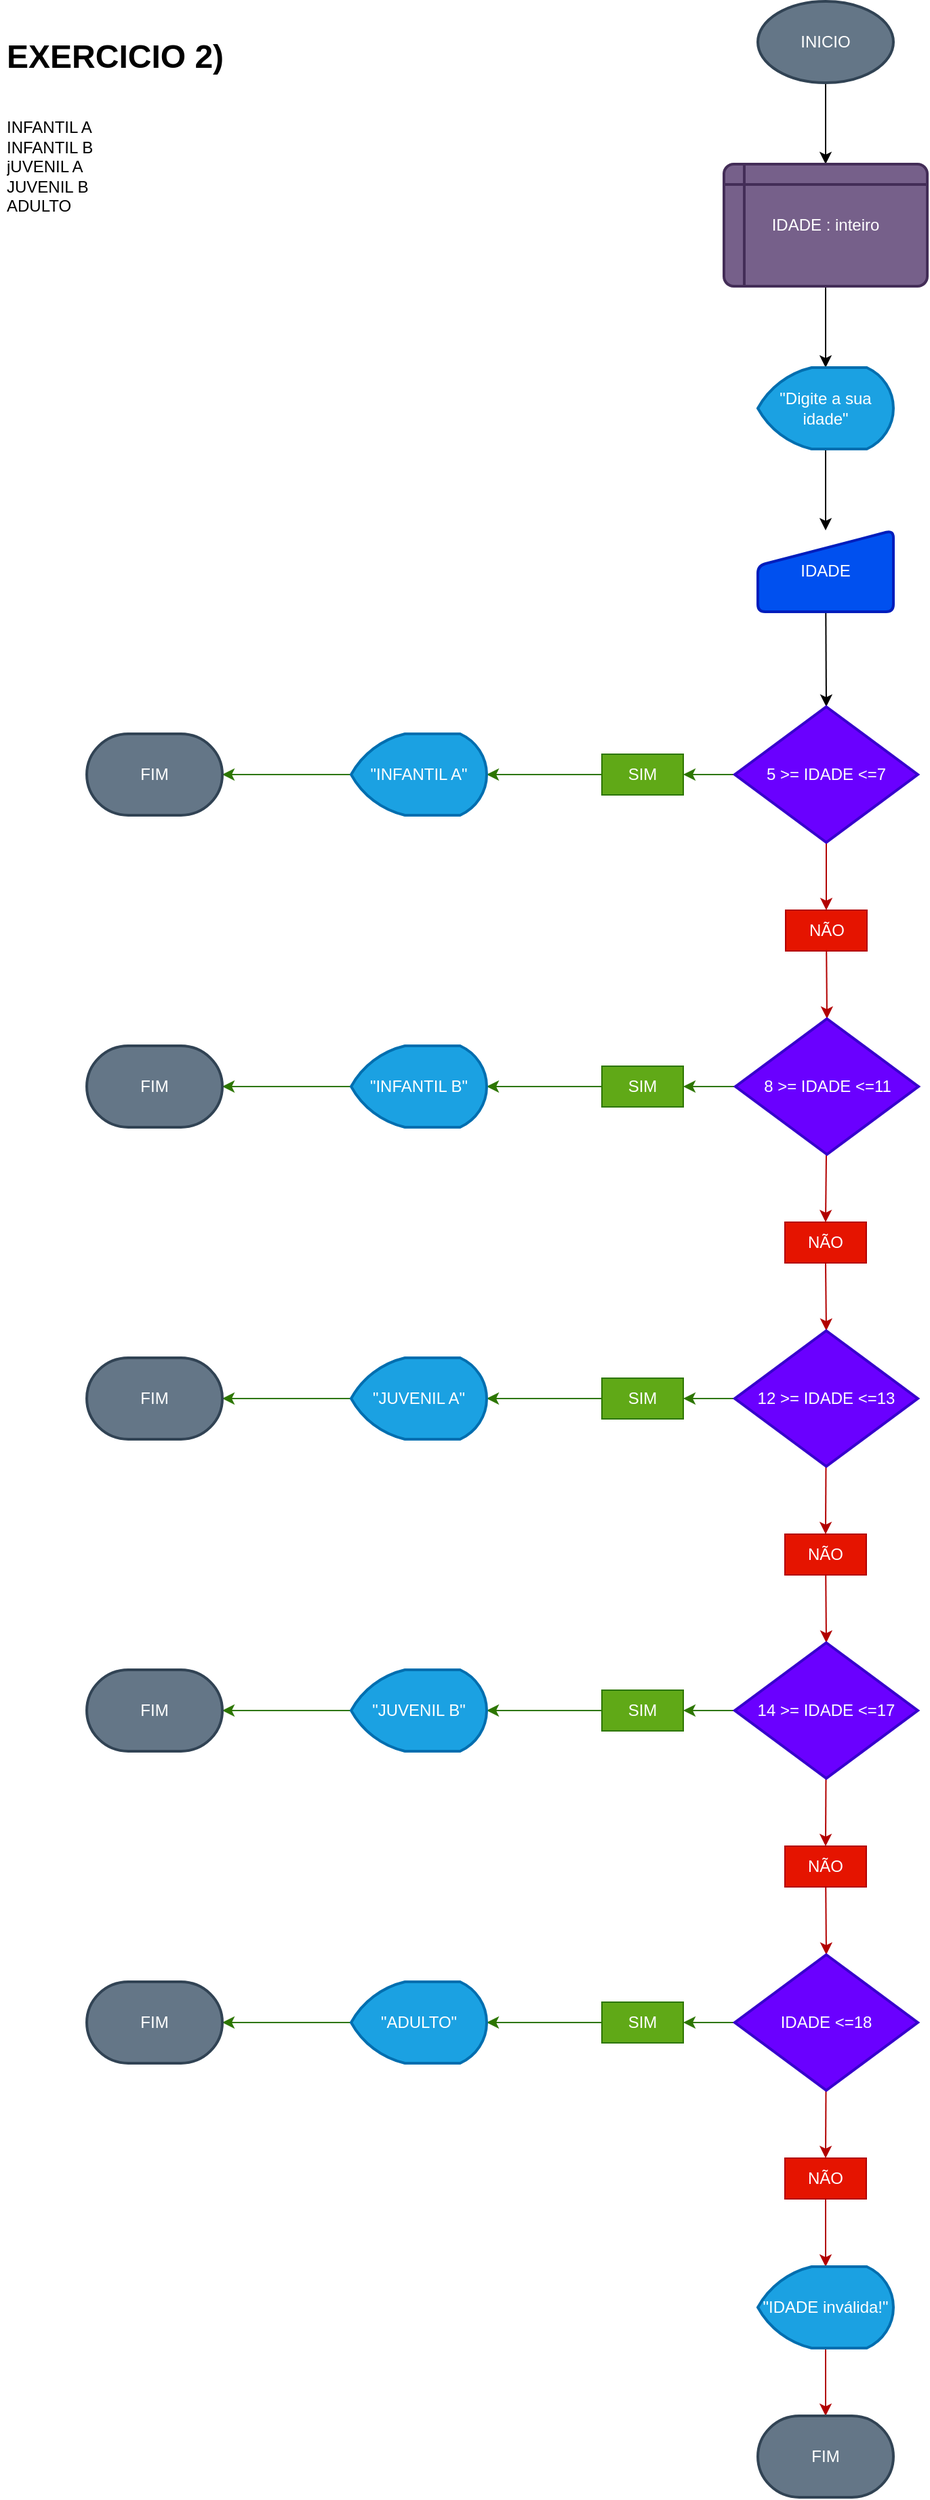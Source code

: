 <mxfile>
    <diagram id="Sakjd_3PSIMFXsBL4whX" name="Page-1">
        <mxGraphModel dx="1579" dy="1186" grid="1" gridSize="10" guides="1" tooltips="1" connect="1" arrows="1" fold="1" page="1" pageScale="1" pageWidth="850" pageHeight="1100" math="0" shadow="0">
            <root>
                <mxCell id="0"/>
                <mxCell id="1" parent="0"/>
                <mxCell id="13" value="" style="edgeStyle=none;html=1;" edge="1" parent="1" source="14" target="3">
                    <mxGeometry relative="1" as="geometry">
                        <mxPoint x="639" y="80" as="sourcePoint"/>
                    </mxGeometry>
                </mxCell>
                <mxCell id="43" style="edgeStyle=none;html=1;entryX=0.5;entryY=0;entryDx=0;entryDy=0;entryPerimeter=0;" edge="1" parent="1" source="3" target="5">
                    <mxGeometry relative="1" as="geometry"/>
                </mxCell>
                <mxCell id="3" value="IDADE : inteiro" style="shape=internalStorage;whiteSpace=wrap;html=1;dx=15;dy=15;rounded=1;arcSize=8;strokeWidth=2;fillColor=#76608a;fontColor=#ffffff;strokeColor=#432D57;" vertex="1" parent="1">
                    <mxGeometry x="564" y="140" width="150" height="90" as="geometry"/>
                </mxCell>
                <mxCell id="4" value="&lt;h1&gt;EXERCICIO 2)&lt;/h1&gt;&lt;div&gt;&lt;br&gt;&lt;/div&gt;&lt;div&gt;INFANTIL A&lt;/div&gt;&lt;div&gt;INFANTIL B&lt;/div&gt;&lt;div&gt;jUVENIL A&lt;/div&gt;&lt;div&gt;JUVENIL B&lt;/div&gt;&lt;div&gt;ADULTO&lt;/div&gt;" style="text;html=1;strokeColor=none;fillColor=none;spacing=5;spacingTop=-20;whiteSpace=wrap;overflow=hidden;rounded=0;" vertex="1" parent="1">
                    <mxGeometry x="30" y="41" width="190" height="140" as="geometry"/>
                </mxCell>
                <mxCell id="44" style="edgeStyle=none;html=1;" edge="1" parent="1" source="5">
                    <mxGeometry relative="1" as="geometry">
                        <mxPoint x="639" y="410" as="targetPoint"/>
                    </mxGeometry>
                </mxCell>
                <mxCell id="5" value="&quot;Digite a sua idade&quot;" style="strokeWidth=2;html=1;shape=mxgraph.flowchart.display;whiteSpace=wrap;fillColor=#1ba1e2;fontColor=#ffffff;strokeColor=#006EAF;" vertex="1" parent="1">
                    <mxGeometry x="589" y="290" width="100" height="60" as="geometry"/>
                </mxCell>
                <mxCell id="45" style="edgeStyle=none;html=1;entryX=0.5;entryY=0;entryDx=0;entryDy=0;entryPerimeter=0;" edge="1" parent="1" source="6" target="7">
                    <mxGeometry relative="1" as="geometry"/>
                </mxCell>
                <mxCell id="6" value="IDADE" style="html=1;strokeWidth=2;shape=manualInput;whiteSpace=wrap;rounded=1;size=26;arcSize=11;fillColor=#0050ef;fontColor=#ffffff;strokeColor=#001DBC;" vertex="1" parent="1">
                    <mxGeometry x="589" y="410" width="100" height="60" as="geometry"/>
                </mxCell>
                <mxCell id="46" style="edgeStyle=none;html=1;fillColor=#60a917;strokeColor=#2D7600;" edge="1" parent="1" source="7" target="9">
                    <mxGeometry relative="1" as="geometry"/>
                </mxCell>
                <mxCell id="49" style="edgeStyle=none;html=1;entryX=0.5;entryY=0;entryDx=0;entryDy=0;fillColor=#e51400;strokeColor=#B20000;" edge="1" parent="1" source="7" target="10">
                    <mxGeometry relative="1" as="geometry"/>
                </mxCell>
                <mxCell id="7" value="5 &amp;gt;= IDADE &amp;lt;=7" style="strokeWidth=2;html=1;shape=mxgraph.flowchart.decision;whiteSpace=wrap;fillColor=#6a00ff;fontColor=#ffffff;strokeColor=#3700CC;" vertex="1" parent="1">
                    <mxGeometry x="572" y="540" width="135" height="100" as="geometry"/>
                </mxCell>
                <mxCell id="47" style="edgeStyle=none;html=1;entryX=1;entryY=0.5;entryDx=0;entryDy=0;entryPerimeter=0;fillColor=#60a917;strokeColor=#2D7600;" edge="1" parent="1" source="9" target="12">
                    <mxGeometry relative="1" as="geometry"/>
                </mxCell>
                <mxCell id="9" value="SIM" style="text;html=1;strokeColor=#2D7600;fillColor=#60a917;align=center;verticalAlign=middle;whiteSpace=wrap;rounded=0;fontColor=#ffffff;" vertex="1" parent="1">
                    <mxGeometry x="474" y="575" width="60" height="30" as="geometry"/>
                </mxCell>
                <mxCell id="50" style="edgeStyle=none;html=1;entryX=0.5;entryY=0;entryDx=0;entryDy=0;entryPerimeter=0;fillColor=#e51400;strokeColor=#B20000;" edge="1" parent="1" source="10" target="17">
                    <mxGeometry relative="1" as="geometry"/>
                </mxCell>
                <mxCell id="10" value="NÃO" style="text;html=1;strokeColor=#B20000;fillColor=#e51400;align=center;verticalAlign=middle;whiteSpace=wrap;rounded=0;fontColor=#ffffff;" vertex="1" parent="1">
                    <mxGeometry x="609.5" y="690" width="60" height="30" as="geometry"/>
                </mxCell>
                <mxCell id="48" style="edgeStyle=none;html=1;entryX=1;entryY=0.5;entryDx=0;entryDy=0;entryPerimeter=0;fillColor=#60a917;strokeColor=#2D7600;" edge="1" parent="1" source="12" target="15">
                    <mxGeometry relative="1" as="geometry"/>
                </mxCell>
                <mxCell id="12" value="&quot;INFANTIL A&quot;" style="strokeWidth=2;html=1;shape=mxgraph.flowchart.display;whiteSpace=wrap;fillColor=#1ba1e2;fontColor=#ffffff;strokeColor=#006EAF;" vertex="1" parent="1">
                    <mxGeometry x="289" y="560" width="100" height="60" as="geometry"/>
                </mxCell>
                <mxCell id="14" value="INICIO" style="strokeWidth=2;html=1;shape=mxgraph.flowchart.start_1;whiteSpace=wrap;fillColor=#647687;fontColor=#ffffff;strokeColor=#314354;" vertex="1" parent="1">
                    <mxGeometry x="589" y="20" width="100" height="60" as="geometry"/>
                </mxCell>
                <mxCell id="15" value="FIM" style="strokeWidth=2;html=1;shape=mxgraph.flowchart.terminator;whiteSpace=wrap;fillColor=#647687;fontColor=#ffffff;strokeColor=#314354;" vertex="1" parent="1">
                    <mxGeometry x="94" y="560" width="100" height="60" as="geometry"/>
                </mxCell>
                <mxCell id="51" style="edgeStyle=none;html=1;entryX=1;entryY=0.5;entryDx=0;entryDy=0;fillColor=#60a917;strokeColor=#2D7600;" edge="1" parent="1" source="17" target="18">
                    <mxGeometry relative="1" as="geometry"/>
                </mxCell>
                <mxCell id="54" style="edgeStyle=none;html=1;entryX=0.5;entryY=0;entryDx=0;entryDy=0;fillColor=#e51400;strokeColor=#B20000;" edge="1" parent="1" source="17" target="21">
                    <mxGeometry relative="1" as="geometry"/>
                </mxCell>
                <mxCell id="17" value="8 &amp;gt;= IDADE &amp;lt;=11" style="strokeWidth=2;html=1;shape=mxgraph.flowchart.decision;whiteSpace=wrap;fillColor=#6a00ff;fontColor=#ffffff;strokeColor=#3700CC;" vertex="1" parent="1">
                    <mxGeometry x="572.5" y="770" width="135" height="100" as="geometry"/>
                </mxCell>
                <mxCell id="52" style="edgeStyle=none;html=1;exitX=0;exitY=0.5;exitDx=0;exitDy=0;entryX=1;entryY=0.5;entryDx=0;entryDy=0;entryPerimeter=0;fillColor=#60a917;strokeColor=#2D7600;" edge="1" parent="1" source="18" target="19">
                    <mxGeometry relative="1" as="geometry"/>
                </mxCell>
                <mxCell id="18" value="SIM" style="text;html=1;strokeColor=#2D7600;fillColor=#60a917;align=center;verticalAlign=middle;whiteSpace=wrap;rounded=0;fontColor=#ffffff;" vertex="1" parent="1">
                    <mxGeometry x="474" y="805" width="60" height="30" as="geometry"/>
                </mxCell>
                <mxCell id="53" style="edgeStyle=none;html=1;entryX=1;entryY=0.5;entryDx=0;entryDy=0;entryPerimeter=0;fillColor=#60a917;strokeColor=#2D7600;" edge="1" parent="1" source="19" target="20">
                    <mxGeometry relative="1" as="geometry"/>
                </mxCell>
                <mxCell id="19" value="&quot;INFANTIL B&quot;" style="strokeWidth=2;html=1;shape=mxgraph.flowchart.display;whiteSpace=wrap;fillColor=#1ba1e2;fontColor=#ffffff;strokeColor=#006EAF;" vertex="1" parent="1">
                    <mxGeometry x="289" y="790" width="100" height="60" as="geometry"/>
                </mxCell>
                <mxCell id="20" value="FIM" style="strokeWidth=2;html=1;shape=mxgraph.flowchart.terminator;whiteSpace=wrap;fillColor=#647687;fontColor=#ffffff;strokeColor=#314354;" vertex="1" parent="1">
                    <mxGeometry x="94" y="790" width="100" height="60" as="geometry"/>
                </mxCell>
                <mxCell id="55" style="edgeStyle=none;html=1;exitX=0.5;exitY=1;exitDx=0;exitDy=0;entryX=0.5;entryY=0;entryDx=0;entryDy=0;entryPerimeter=0;fillColor=#e51400;strokeColor=#B20000;" edge="1" parent="1" source="21" target="27">
                    <mxGeometry relative="1" as="geometry"/>
                </mxCell>
                <mxCell id="21" value="NÃO" style="text;html=1;strokeColor=#B20000;fillColor=#e51400;align=center;verticalAlign=middle;whiteSpace=wrap;rounded=0;fontColor=#ffffff;" vertex="1" parent="1">
                    <mxGeometry x="609" y="920" width="60" height="30" as="geometry"/>
                </mxCell>
                <mxCell id="56" style="edgeStyle=none;html=1;entryX=1;entryY=0.5;entryDx=0;entryDy=0;fillColor=#60a917;strokeColor=#2D7600;" edge="1" parent="1" source="27" target="28">
                    <mxGeometry relative="1" as="geometry"/>
                </mxCell>
                <mxCell id="59" style="edgeStyle=none;html=1;entryX=0.5;entryY=0;entryDx=0;entryDy=0;fillColor=#e51400;strokeColor=#B20000;" edge="1" parent="1" source="27" target="31">
                    <mxGeometry relative="1" as="geometry"/>
                </mxCell>
                <mxCell id="27" value="12 &amp;gt;= IDADE &amp;lt;=13" style="strokeWidth=2;html=1;shape=mxgraph.flowchart.decision;whiteSpace=wrap;fillColor=#6a00ff;fontColor=#ffffff;strokeColor=#3700CC;" vertex="1" parent="1">
                    <mxGeometry x="572" y="1000" width="135" height="100" as="geometry"/>
                </mxCell>
                <mxCell id="57" style="edgeStyle=none;html=1;entryX=1;entryY=0.5;entryDx=0;entryDy=0;entryPerimeter=0;fillColor=#60a917;strokeColor=#2D7600;" edge="1" parent="1" source="28" target="29">
                    <mxGeometry relative="1" as="geometry"/>
                </mxCell>
                <mxCell id="28" value="SIM" style="text;html=1;strokeColor=#2D7600;fillColor=#60a917;align=center;verticalAlign=middle;whiteSpace=wrap;rounded=0;fontColor=#ffffff;" vertex="1" parent="1">
                    <mxGeometry x="474" y="1035" width="60" height="30" as="geometry"/>
                </mxCell>
                <mxCell id="58" style="edgeStyle=none;html=1;entryX=1;entryY=0.5;entryDx=0;entryDy=0;entryPerimeter=0;fillColor=#60a917;strokeColor=#2D7600;" edge="1" parent="1" source="29" target="30">
                    <mxGeometry relative="1" as="geometry"/>
                </mxCell>
                <mxCell id="29" value="&quot;JUVENIL A&quot;" style="strokeWidth=2;html=1;shape=mxgraph.flowchart.display;whiteSpace=wrap;fillColor=#1ba1e2;fontColor=#ffffff;strokeColor=#006EAF;" vertex="1" parent="1">
                    <mxGeometry x="289" y="1020" width="100" height="60" as="geometry"/>
                </mxCell>
                <mxCell id="30" value="FIM" style="strokeWidth=2;html=1;shape=mxgraph.flowchart.terminator;whiteSpace=wrap;fillColor=#647687;fontColor=#ffffff;strokeColor=#314354;" vertex="1" parent="1">
                    <mxGeometry x="94" y="1020" width="100" height="60" as="geometry"/>
                </mxCell>
                <mxCell id="60" style="edgeStyle=none;html=1;entryX=0.5;entryY=0;entryDx=0;entryDy=0;entryPerimeter=0;fillColor=#e51400;strokeColor=#B20000;" edge="1" parent="1" source="31" target="32">
                    <mxGeometry relative="1" as="geometry"/>
                </mxCell>
                <mxCell id="31" value="NÃO" style="text;html=1;strokeColor=#B20000;fillColor=#e51400;align=center;verticalAlign=middle;whiteSpace=wrap;rounded=0;fontColor=#ffffff;" vertex="1" parent="1">
                    <mxGeometry x="609" y="1150" width="60" height="30" as="geometry"/>
                </mxCell>
                <mxCell id="61" style="edgeStyle=none;html=1;entryX=1;entryY=0.5;entryDx=0;entryDy=0;fillColor=#60a917;strokeColor=#2D7600;" edge="1" parent="1" source="32" target="33">
                    <mxGeometry relative="1" as="geometry"/>
                </mxCell>
                <mxCell id="64" style="edgeStyle=none;html=1;entryX=0.5;entryY=0;entryDx=0;entryDy=0;fillColor=#e51400;strokeColor=#B20000;" edge="1" parent="1" source="32" target="36">
                    <mxGeometry relative="1" as="geometry"/>
                </mxCell>
                <mxCell id="32" value="14 &amp;gt;= IDADE &amp;lt;=17" style="strokeWidth=2;html=1;shape=mxgraph.flowchart.decision;whiteSpace=wrap;fillColor=#6a00ff;fontColor=#ffffff;strokeColor=#3700CC;" vertex="1" parent="1">
                    <mxGeometry x="572" y="1230" width="135" height="100" as="geometry"/>
                </mxCell>
                <mxCell id="62" style="edgeStyle=none;html=1;entryX=1;entryY=0.5;entryDx=0;entryDy=0;entryPerimeter=0;fillColor=#60a917;strokeColor=#2D7600;" edge="1" parent="1" source="33" target="34">
                    <mxGeometry relative="1" as="geometry"/>
                </mxCell>
                <mxCell id="33" value="SIM" style="text;html=1;strokeColor=#2D7600;fillColor=#60a917;align=center;verticalAlign=middle;whiteSpace=wrap;rounded=0;fontColor=#ffffff;" vertex="1" parent="1">
                    <mxGeometry x="474" y="1265" width="60" height="30" as="geometry"/>
                </mxCell>
                <mxCell id="63" style="edgeStyle=none;html=1;entryX=1;entryY=0.5;entryDx=0;entryDy=0;entryPerimeter=0;fillColor=#60a917;strokeColor=#2D7600;" edge="1" parent="1" source="34" target="35">
                    <mxGeometry relative="1" as="geometry"/>
                </mxCell>
                <mxCell id="34" value="&quot;JUVENIL B&quot;" style="strokeWidth=2;html=1;shape=mxgraph.flowchart.display;whiteSpace=wrap;fillColor=#1ba1e2;fontColor=#ffffff;strokeColor=#006EAF;" vertex="1" parent="1">
                    <mxGeometry x="289" y="1250" width="100" height="60" as="geometry"/>
                </mxCell>
                <mxCell id="35" value="FIM" style="strokeWidth=2;html=1;shape=mxgraph.flowchart.terminator;whiteSpace=wrap;fillColor=#647687;fontColor=#ffffff;strokeColor=#314354;" vertex="1" parent="1">
                    <mxGeometry x="94" y="1250" width="100" height="60" as="geometry"/>
                </mxCell>
                <mxCell id="65" style="edgeStyle=none;html=1;entryX=0.5;entryY=0;entryDx=0;entryDy=0;entryPerimeter=0;fillColor=#e51400;strokeColor=#B20000;" edge="1" parent="1" source="36" target="37">
                    <mxGeometry relative="1" as="geometry"/>
                </mxCell>
                <mxCell id="36" value="NÃO" style="text;html=1;strokeColor=#B20000;fillColor=#e51400;align=center;verticalAlign=middle;whiteSpace=wrap;rounded=0;fontColor=#ffffff;" vertex="1" parent="1">
                    <mxGeometry x="609" y="1380" width="60" height="30" as="geometry"/>
                </mxCell>
                <mxCell id="66" style="edgeStyle=none;html=1;entryX=0.5;entryY=0;entryDx=0;entryDy=0;fillColor=#e51400;strokeColor=#B20000;" edge="1" parent="1" source="37" target="41">
                    <mxGeometry relative="1" as="geometry"/>
                </mxCell>
                <mxCell id="68" style="edgeStyle=none;html=1;entryX=1;entryY=0.5;entryDx=0;entryDy=0;fillColor=#60a917;strokeColor=#2D7600;" edge="1" parent="1" source="37" target="38">
                    <mxGeometry relative="1" as="geometry"/>
                </mxCell>
                <mxCell id="37" value="IDADE &amp;lt;=18" style="strokeWidth=2;html=1;shape=mxgraph.flowchart.decision;whiteSpace=wrap;fillColor=#6a00ff;fontColor=#ffffff;strokeColor=#3700CC;" vertex="1" parent="1">
                    <mxGeometry x="572" y="1460" width="135" height="100" as="geometry"/>
                </mxCell>
                <mxCell id="69" style="edgeStyle=none;html=1;entryX=1;entryY=0.5;entryDx=0;entryDy=0;entryPerimeter=0;fillColor=#60a917;strokeColor=#2D7600;" edge="1" parent="1" source="38" target="39">
                    <mxGeometry relative="1" as="geometry"/>
                </mxCell>
                <mxCell id="38" value="SIM" style="text;html=1;strokeColor=#2D7600;fillColor=#60a917;align=center;verticalAlign=middle;whiteSpace=wrap;rounded=0;fontColor=#ffffff;" vertex="1" parent="1">
                    <mxGeometry x="474" y="1495" width="60" height="30" as="geometry"/>
                </mxCell>
                <mxCell id="70" style="edgeStyle=none;html=1;entryX=1;entryY=0.5;entryDx=0;entryDy=0;entryPerimeter=0;fillColor=#60a917;strokeColor=#2D7600;" edge="1" parent="1" source="39" target="40">
                    <mxGeometry relative="1" as="geometry"/>
                </mxCell>
                <mxCell id="39" value="&quot;ADULTO&quot;" style="strokeWidth=2;html=1;shape=mxgraph.flowchart.display;whiteSpace=wrap;fillColor=#1ba1e2;fontColor=#ffffff;strokeColor=#006EAF;" vertex="1" parent="1">
                    <mxGeometry x="289" y="1480" width="100" height="60" as="geometry"/>
                </mxCell>
                <mxCell id="40" value="FIM" style="strokeWidth=2;html=1;shape=mxgraph.flowchart.terminator;whiteSpace=wrap;fillColor=#647687;fontColor=#ffffff;strokeColor=#314354;" vertex="1" parent="1">
                    <mxGeometry x="94" y="1480" width="100" height="60" as="geometry"/>
                </mxCell>
                <mxCell id="67" style="edgeStyle=none;html=1;entryX=0.5;entryY=0;entryDx=0;entryDy=0;entryPerimeter=0;fillColor=#e51400;strokeColor=#B20000;" edge="1" parent="1" source="41" target="42">
                    <mxGeometry relative="1" as="geometry"/>
                </mxCell>
                <mxCell id="41" value="NÃO" style="text;html=1;strokeColor=#B20000;fillColor=#e51400;align=center;verticalAlign=middle;whiteSpace=wrap;rounded=0;fontColor=#ffffff;" vertex="1" parent="1">
                    <mxGeometry x="609" y="1610" width="60" height="30" as="geometry"/>
                </mxCell>
                <mxCell id="72" style="edgeStyle=none;html=1;entryX=0.5;entryY=0;entryDx=0;entryDy=0;entryPerimeter=0;fillColor=#e51400;strokeColor=#B20000;" edge="1" parent="1" source="42" target="71">
                    <mxGeometry relative="1" as="geometry"/>
                </mxCell>
                <mxCell id="42" value="&quot;IDADE inválida!&quot;" style="strokeWidth=2;html=1;shape=mxgraph.flowchart.display;whiteSpace=wrap;fillColor=#1ba1e2;fontColor=#ffffff;strokeColor=#006EAF;" vertex="1" parent="1">
                    <mxGeometry x="589" y="1690" width="100" height="60" as="geometry"/>
                </mxCell>
                <mxCell id="71" value="FIM" style="strokeWidth=2;html=1;shape=mxgraph.flowchart.terminator;whiteSpace=wrap;fillColor=#647687;fontColor=#ffffff;strokeColor=#314354;" vertex="1" parent="1">
                    <mxGeometry x="589" y="1800" width="100" height="60" as="geometry"/>
                </mxCell>
            </root>
        </mxGraphModel>
    </diagram>
</mxfile>